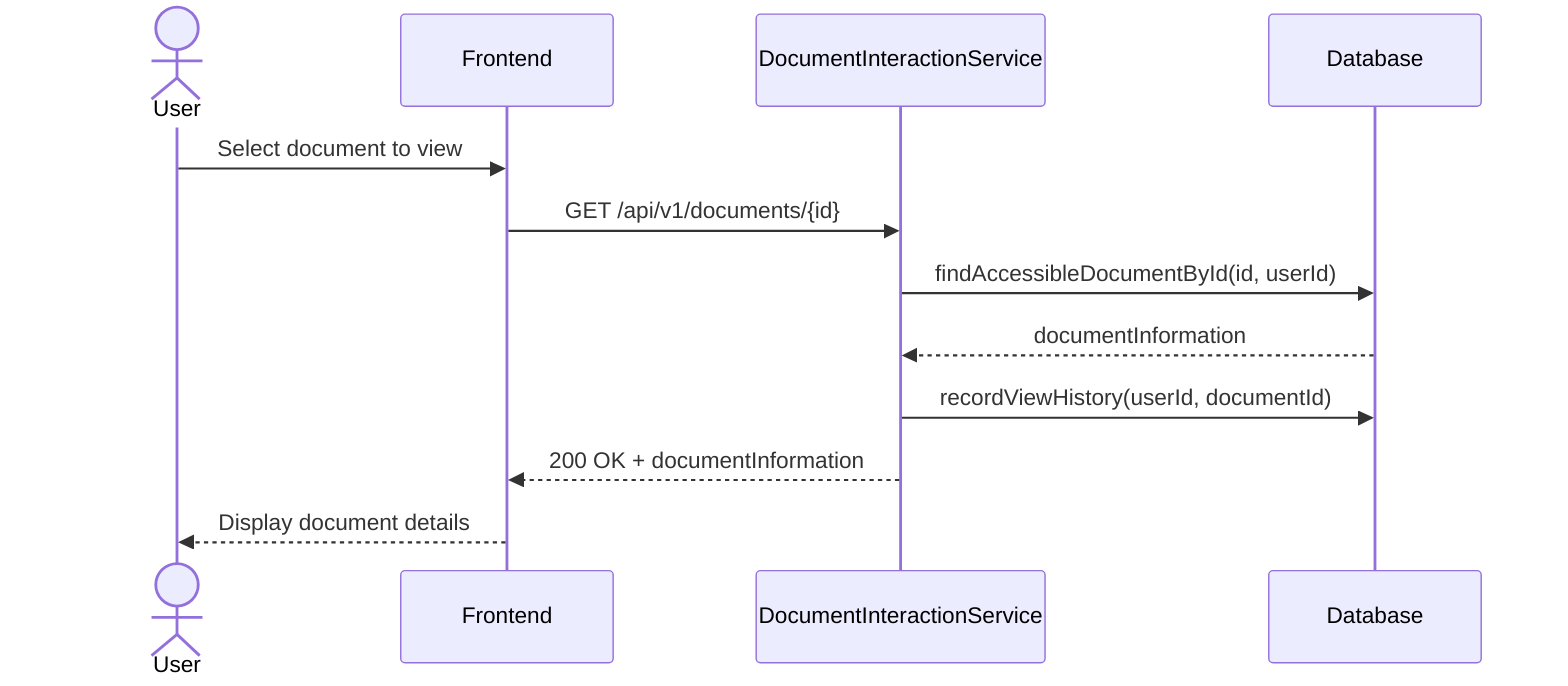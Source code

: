 sequenceDiagram
    actor User
    participant Frontend
    participant DIS as DocumentInteractionService
    participant DB as Database

    User->>Frontend: Select document to view
    Frontend->>DIS: GET /api/v1/documents/{id}

    DIS->>DB: findAccessibleDocumentById(id, userId)
    DB-->>DIS: documentInformation

    DIS->>DB: recordViewHistory(userId, documentId)

    DIS-->>Frontend: 200 OK + documentInformation
    Frontend-->>User: Display document details